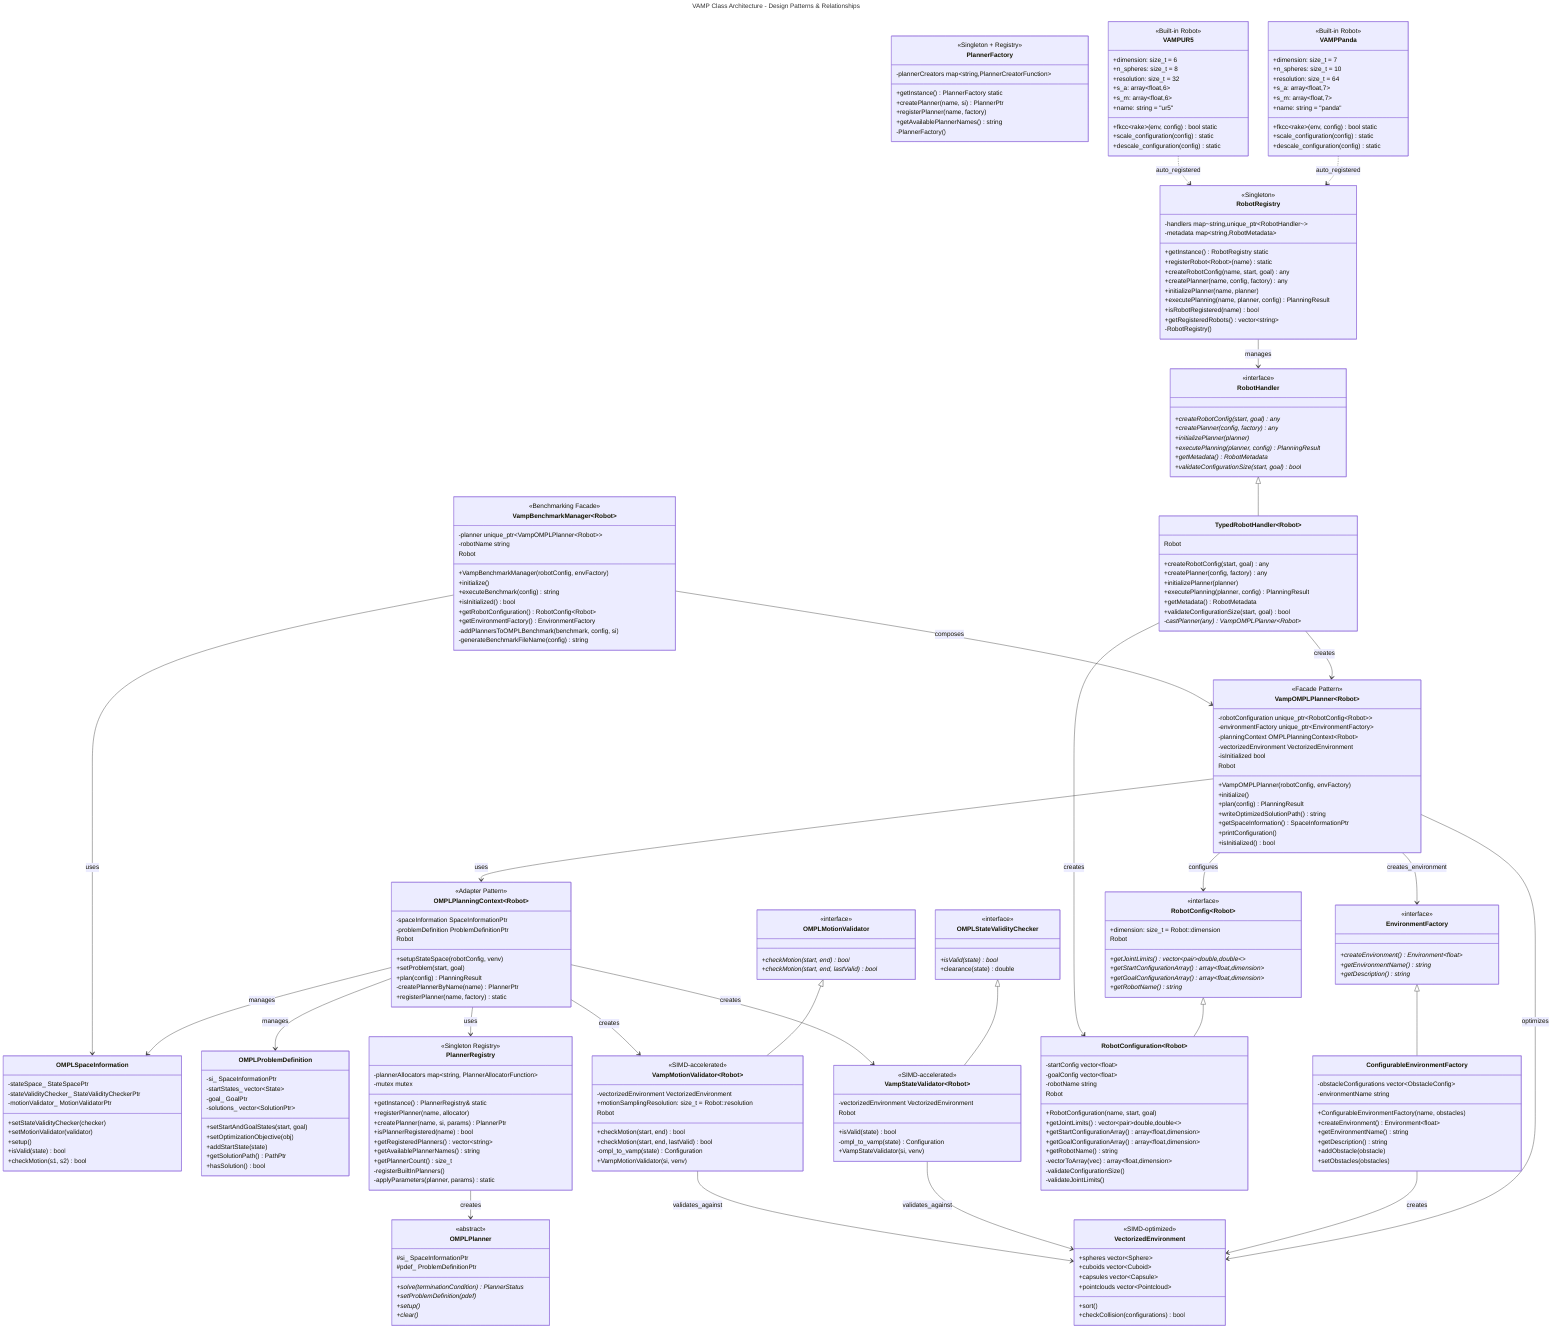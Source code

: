 ---
title: "VAMP Class Architecture - Design Patterns & Relationships"
---
classDiagram
    %% OMPL Foundation Interfaces
    class OMPLStateValidityChecker {
        <<interface>>
        +isValid(state) bool*
        +clearance(state) double
    }
    
    class OMPLMotionValidator {
        <<interface>>
        +checkMotion(start, end) bool*
        +checkMotion(start, end, lastValid) bool*
    }
    
    class OMPLPlanner {
        <<abstract>>
        +solve(terminationCondition) PlannerStatus*
        +setProblemDefinition(pdef)*
        +setup()*
        +clear()*
        #si_ SpaceInformationPtr
        #pdef_ ProblemDefinitionPtr
    }
    
    class OMPLSpaceInformation {
        +setStateValidityChecker(checker)
        +setMotionValidator(validator)
        +setup()
        +isValid(state) bool
        +checkMotion(s1, s2) bool
        -stateSpace_ StateSpacePtr
        -stateValidityChecker_ StateValidityCheckerPtr
        -motionValidator_ MotionValidatorPtr
    }
    
    class OMPLProblemDefinition {
        +setStartAndGoalStates(start, goal)
        +setOptimizationObjective(obj)
        +addStartState(state)
        +getSolutionPath() PathPtr
        +hasSolution() bool
        -si_ SpaceInformationPtr
        -startStates_ vector~State~
        -goal_ GoalPtr
        -solutions_ vector~SolutionPtr~
    }
    
    %% VAMP Core Integration Classes
    class VampStateValidator~Robot~ {
        <<SIMD-accelerated>>
        -vectorizedEnvironment VectorizedEnvironment
        +isValid(state) bool
        -ompl_to_vamp(state) Configuration
        +VampStateValidator(si, venv)
    }
    
    class VampMotionValidator~Robot~ {
        <<SIMD-accelerated>>
        -vectorizedEnvironment VectorizedEnvironment
        +checkMotion(start, end) bool
        +checkMotion(start, end, lastValid) bool
        -ompl_to_vamp(state) Configuration
        +VampMotionValidator(si, venv)
        +motionSamplingResolution: size_t = Robot::resolution
    }
    
    class VampOMPLPlanner~Robot~ {
        <<Facade Pattern>>
        -robotConfiguration unique_ptr~RobotConfig~Robot~~
        -environmentFactory unique_ptr~EnvironmentFactory~
        -planningContext OMPLPlanningContext~Robot~
        -vectorizedEnvironment VectorizedEnvironment
        -isInitialized bool
        +VampOMPLPlanner(robotConfig, envFactory)
        +initialize()
        +plan(config) PlanningResult
        +writeOptimizedSolutionPath() string
        +getSpaceInformation() SpaceInformationPtr
        +printConfiguration()
        +isInitialized() bool
    }
    
    class OMPLPlanningContext~Robot~ {
        <<Adapter Pattern>>
        -spaceInformation SpaceInformationPtr
        -problemDefinition ProblemDefinitionPtr
        +setupStateSpace(robotConfig, venv)
        +setProblem(start, goal)
        +plan(config) PlanningResult
        -createPlannerByName(name) PlannerPtr
        +registerPlanner(name, factory) static
    }
    
    class PlannerRegistry {
        <<Singleton Registry>>
        -plannerAllocators map~string, PlannerAllocatorFunction~
        -mutex mutex
        +getInstance() PlannerRegistry& static
        +registerPlanner(name, allocator)
        +createPlanner(name, si, params) PlannerPtr
        +isPlannerRegistered(name) bool
        +getRegisteredPlanners() vector~string~
        +getAvailablePlannerNames() string
        +getPlannerCount() size_t
        -registerBuiltInPlanners()
        -applyParameters(planner, params) static
    }
    
    %% Configuration System Hierarchy
    class RobotConfig~Robot~ {
        <<interface>>
        +getJointLimits() vector~pair~double,double~~*
        +getStartConfigurationArray() array~float,dimension~*
        +getGoalConfigurationArray() array~float,dimension~*
        +getRobotName() string*
        +dimension: size_t = Robot::dimension
    }
    
    class RobotConfiguration~Robot~ {
        -startConfig vector~float~
        -goalConfig vector~float~
        -robotName string
        +RobotConfiguration(name, start, goal)
        +getJointLimits() vector~pair~double,double~~
        +getStartConfigurationArray() array~float,dimension~
        +getGoalConfigurationArray() array~float,dimension~
        +getRobotName() string
        -vectorToArray(vec) array~float,dimension~
        -validateConfigurationSize()
        -validateJointLimits()
    }
    
    class EnvironmentFactory {
        <<interface>>
        +createEnvironment() Environment~float~*
        +getEnvironmentName() string*
        +getDescription() string*
    }
    
    class ConfigurableEnvironmentFactory {
        -obstacleConfigurations vector~ObstacleConfig~
        -environmentName string
        +ConfigurableEnvironmentFactory(name, obstacles)
        +createEnvironment() Environment~float~
        +getEnvironmentName() string
        +getDescription() string
        +addObstacle(obstacle)
        +setObstacles(obstacles)
    }
    
    %% Registry System
    class RobotRegistry {
        <<Singleton>>
        -handlers map~string,unique_ptr~RobotHandler~~
        -metadata map~string,RobotMetadata~
        +getInstance() RobotRegistry static
        +registerRobot~Robot~(name) static
        +createRobotConfig(name, start, goal) any
        +createPlanner(name, config, factory) any
        +initializePlanner(name, planner)
        +executePlanning(name, planner, config) PlanningResult
        +isRobotRegistered(name) bool
        +getRegisteredRobots() vector~string~
        -RobotRegistry()
    }
    
    class RobotHandler {
        <<interface>>
        +createRobotConfig(start, goal) any*
        +createPlanner(config, factory) any*
        +initializePlanner(planner)*
        +executePlanning(planner, config) PlanningResult*
        +getMetadata() RobotMetadata*
        +validateConfigurationSize(start, goal) bool*
    }
    
    class TypedRobotHandler~Robot~ {
        +createRobotConfig(start, goal) any
        +createPlanner(config, factory) any
        +initializePlanner(planner)
        +executePlanning(planner, config) PlanningResult
        +getMetadata() RobotMetadata
        +validateConfigurationSize(start, goal) bool
        -castPlanner(any) VampOMPLPlanner~Robot~*
    }
    
    %% Factory System
    class PlannerFactory {
        <<Singleton + Registry>>
        -plannerCreators map~string,PlannerCreatorFunction~
        +getInstance() PlannerFactory static
        +createPlanner(name, si) PlannerPtr
        +registerPlanner(name, factory)
        +getAvailablePlannerNames() string
        -PlannerFactory()
    }
    
    %% VAMP Environment System
    class VectorizedEnvironment {
        <<SIMD-optimized>>
        +spheres vector~Sphere~
        +cuboids vector~Cuboid~
        +capsules vector~Capsule~
        +pointclouds vector~Pointcloud~
        +sort()
        +checkCollision(configurations) bool
    }
    
    %% Built-in Robot Types (examples)
    class VAMPPanda {
        <<Built-in Robot>>
        +dimension: size_t = 7
        +n_spheres: size_t = 10
        +resolution: size_t = 64
        +s_a: array~float,7~
        +s_m: array~float,7~
        +fkcc~rake~(env, config) bool static
        +scale_configuration(config) static
        +descale_configuration(config) static
        +name: string = "panda"
    }
    
    class VAMPUR5 {
        <<Built-in Robot>>
        +dimension: size_t = 6
        +n_spheres: size_t = 8
        +resolution: size_t = 32
        +s_a: array~float,6~
        +s_m: array~float,6~
        +fkcc~rake~(env, config) bool static
        +scale_configuration(config) static
        +descale_configuration(config) static
        +name: string = "ur5"
    }
    
    %% Benchmarking System
    class VampBenchmarkManager~Robot~ {
        <<Benchmarking Facade>>
        -planner unique_ptr~VampOMPLPlanner~Robot~~
        -robotName string
        +VampBenchmarkManager(robotConfig, envFactory)
        +initialize()
        +executeBenchmark(config) string
        +isInitialized() bool
        +getRobotConfiguration() RobotConfig~Robot~
        +getEnvironmentFactory() EnvironmentFactory
        -addPlannersToOMPLBenchmark(benchmark, config, si)
        -generateBenchmarkFileName(config) string
    }
    
    %% Core Relationships - OMPL Integration
    OMPLStateValidityChecker <|-- VampStateValidator
    OMPLMotionValidator <|-- VampMotionValidator
    
    VampOMPLPlanner --> OMPLPlanningContext : uses
    VampOMPLPlanner --> RobotConfig : configures
    VampOMPLPlanner --> EnvironmentFactory : creates_environment
    VampOMPLPlanner --> VectorizedEnvironment : optimizes
    
    OMPLPlanningContext --> OMPLSpaceInformation : manages
    OMPLPlanningContext --> OMPLProblemDefinition : manages
    OMPLPlanningContext --> VampStateValidator : creates
    OMPLPlanningContext --> VampMotionValidator : creates
    OMPLPlanningContext --> PlannerRegistry : uses
    
    PlannerRegistry --> OMPLPlanner : creates
    
    %% Configuration System Relationships
    RobotConfig <|-- RobotConfiguration
    EnvironmentFactory <|-- ConfigurableEnvironmentFactory
    
    %% Registry System Relationships
    RobotRegistry --> RobotHandler : manages
    RobotHandler <|-- TypedRobotHandler
    TypedRobotHandler --> VampOMPLPlanner : creates
    TypedRobotHandler --> RobotConfiguration : creates
    
    %% Environment System
    ConfigurableEnvironmentFactory --> VectorizedEnvironment : creates
    VampStateValidator --> VectorizedEnvironment : validates_against
    VampMotionValidator --> VectorizedEnvironment : validates_against
    
    %% Built-in Robot Registration
    VAMPPanda ..> RobotRegistry : auto_registered
    VAMPUR5 ..> RobotRegistry : auto_registered
    
    %% Benchmarking Relationships
    VampBenchmarkManager --> VampOMPLPlanner : composes
    VampBenchmarkManager --> OMPLSpaceInformation : uses
    
    %% Template Relationships
    VampOMPLPlanner : Robot
    OMPLPlanningContext : Robot
    VampStateValidator : Robot
    VampMotionValidator : Robot
    RobotConfig : Robot
    RobotConfiguration : Robot
    TypedRobotHandler : Robot
    VampBenchmarkManager : Robot